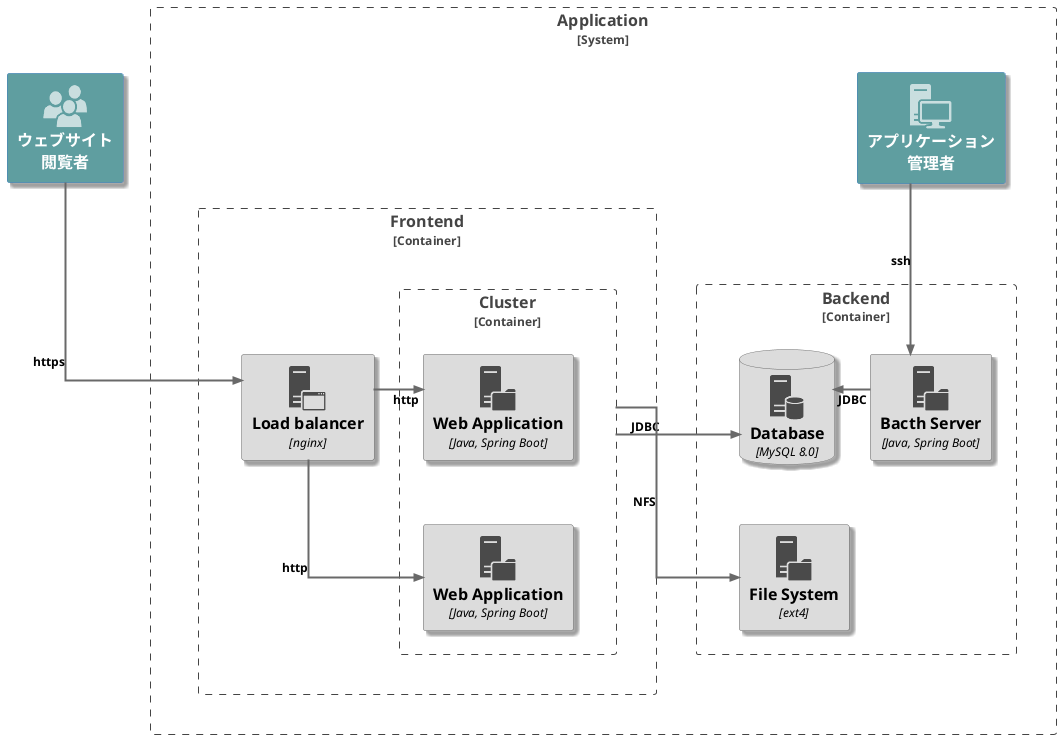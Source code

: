 @startuml diag-c4-component-sample1
!include <C4/C4_Container>
!include <office/users/users.puml>
!include <office/Servers/database_server>
!include <office/Servers/file_server>
!include <office/Servers/application_server>
!include <office/Concepts/service_application>
!include <office/Concepts/firewall>
!include <office/Devices/workstation>

skinparam linetype ortho
top to bottom direction
'left to right direction
HIDE_STEREOTYPE()

AddContainerTag("user", , $bgColor="#5f9ea0", $shadowing="true")
AddContainerTag("linux", $sprite="application_server", $bgColor="#dcdcdc", $fontColor="#000000", $borderColor="#696969", $sprite="file_server", $shadowing="true")

Person(user_person, "ウェブサイト\n閲覧者", $sprite="users", $tags="user")

System_Boundary(system_1, "Application") {
    Container_Boundary(bound_backend_1, "Backend") {
        ContainerDb(rel_db, "Database", "MySQL 8.0", $sprite="database_server", $tags="linux")
        Container(filesystem, "File System", "ext4", $tags="linux")
        Container(batch, "Bacth Server", "Java, Spring Boot", $tags="linux")
    }
    Container_Boundary(bound_frontend_1, "Frontend") {
        Container(load_balancer, "Load balancer", "nginx", $sprite="application_server", $tags="linux")
        Container_Boundary(bound_cluster_1, "Cluster") {
            Container(web_app_1, "Web Application", "Java, Spring Boot", $tags="linux")
            Container(web_app_2, "Web Application", "Java, Spring Boot", $tags="linux")
        }
    }
    Person(user_admnin, "アプリケーション\n管理者", $sprite="workstation", $tags="user")
}

Lay_R(user_person, system_1)
Lay_D(user_admnin, batch)
Lay_R(bound_backend_1, bound_frontend_1)

Lay_R(load_balancer, web_app_1)
Lay_D(web_app_1, web_app_2)
Lay_D(rel_db, filesystem)
Lay_R(rel_db, batch)

AddRelTag("rel_line", $textColor="black", $lineColor="#696969", $lineStyle=BoldLine())

Rel_R(user_person, load_balancer, "https", $tags="rel_line")
Rel_R(load_balancer, web_app_1, "http", $tags="rel_line")
Rel_R(load_balancer, web_app_2, "http", $tags="rel_line")

Rel_R(bound_cluster_1, rel_db, "JDBC", $tags="rel_line")
Rel_R(bound_cluster_1, filesystem, "NFS", $tags="rel_line")

Rel_R(batch, rel_db, "JDBC", $tags="rel_line")
Rel_R(user_admnin, batch, "ssh", $tags="rel_line")

@enduml
